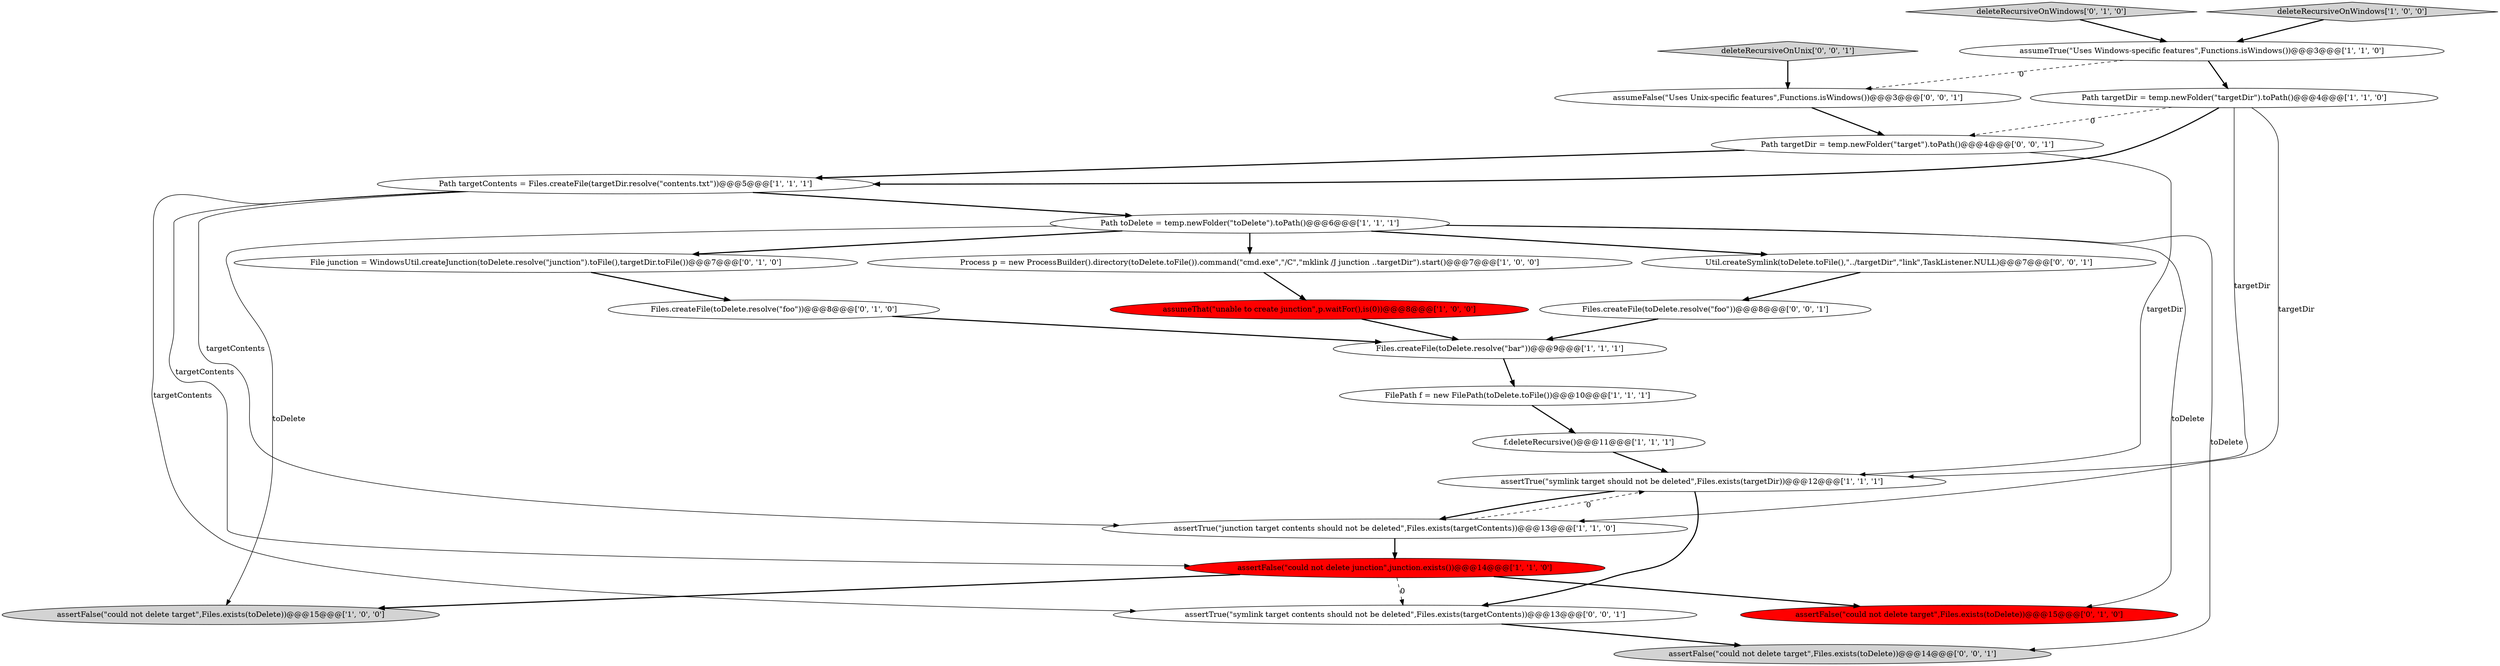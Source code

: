 digraph {
20 [style = filled, label = "Files.createFile(toDelete.resolve(\"foo\"))@@@8@@@['0', '0', '1']", fillcolor = white, shape = ellipse image = "AAA0AAABBB3BBB"];
2 [style = filled, label = "assertFalse(\"could not delete target\",Files.exists(toDelete))@@@15@@@['1', '0', '0']", fillcolor = lightgray, shape = ellipse image = "AAA0AAABBB1BBB"];
8 [style = filled, label = "Files.createFile(toDelete.resolve(\"bar\"))@@@9@@@['1', '1', '1']", fillcolor = white, shape = ellipse image = "AAA0AAABBB1BBB"];
14 [style = filled, label = "assertFalse(\"could not delete target\",Files.exists(toDelete))@@@15@@@['0', '1', '0']", fillcolor = red, shape = ellipse image = "AAA1AAABBB2BBB"];
6 [style = filled, label = "assertFalse(\"could not delete junction\",junction.exists())@@@14@@@['1', '1', '0']", fillcolor = red, shape = ellipse image = "AAA1AAABBB1BBB"];
16 [style = filled, label = "Files.createFile(toDelete.resolve(\"foo\"))@@@8@@@['0', '1', '0']", fillcolor = white, shape = ellipse image = "AAA0AAABBB2BBB"];
15 [style = filled, label = "deleteRecursiveOnWindows['0', '1', '0']", fillcolor = lightgray, shape = diamond image = "AAA0AAABBB2BBB"];
3 [style = filled, label = "f.deleteRecursive()@@@11@@@['1', '1', '1']", fillcolor = white, shape = ellipse image = "AAA0AAABBB1BBB"];
13 [style = filled, label = "assertTrue(\"symlink target should not be deleted\",Files.exists(targetDir))@@@12@@@['1', '1', '1']", fillcolor = white, shape = ellipse image = "AAA0AAABBB1BBB"];
5 [style = filled, label = "deleteRecursiveOnWindows['1', '0', '0']", fillcolor = lightgray, shape = diamond image = "AAA0AAABBB1BBB"];
24 [style = filled, label = "Util.createSymlink(toDelete.toFile(),\"../targetDir\",\"link\",TaskListener.NULL)@@@7@@@['0', '0', '1']", fillcolor = white, shape = ellipse image = "AAA0AAABBB3BBB"];
1 [style = filled, label = "assumeTrue(\"Uses Windows-specific features\",Functions.isWindows())@@@3@@@['1', '1', '0']", fillcolor = white, shape = ellipse image = "AAA0AAABBB1BBB"];
23 [style = filled, label = "deleteRecursiveOnUnix['0', '0', '1']", fillcolor = lightgray, shape = diamond image = "AAA0AAABBB3BBB"];
22 [style = filled, label = "assumeFalse(\"Uses Unix-specific features\",Functions.isWindows())@@@3@@@['0', '0', '1']", fillcolor = white, shape = ellipse image = "AAA0AAABBB3BBB"];
9 [style = filled, label = "Process p = new ProcessBuilder().directory(toDelete.toFile()).command(\"cmd.exe\",\"/C\",\"mklink /J junction ..\targetDir\").start()@@@7@@@['1', '0', '0']", fillcolor = white, shape = ellipse image = "AAA0AAABBB1BBB"];
4 [style = filled, label = "assertTrue(\"junction target contents should not be deleted\",Files.exists(targetContents))@@@13@@@['1', '1', '0']", fillcolor = white, shape = ellipse image = "AAA0AAABBB1BBB"];
19 [style = filled, label = "Path targetDir = temp.newFolder(\"target\").toPath()@@@4@@@['0', '0', '1']", fillcolor = white, shape = ellipse image = "AAA0AAABBB3BBB"];
7 [style = filled, label = "FilePath f = new FilePath(toDelete.toFile())@@@10@@@['1', '1', '1']", fillcolor = white, shape = ellipse image = "AAA0AAABBB1BBB"];
10 [style = filled, label = "Path targetContents = Files.createFile(targetDir.resolve(\"contents.txt\"))@@@5@@@['1', '1', '1']", fillcolor = white, shape = ellipse image = "AAA0AAABBB1BBB"];
18 [style = filled, label = "assertTrue(\"symlink target contents should not be deleted\",Files.exists(targetContents))@@@13@@@['0', '0', '1']", fillcolor = white, shape = ellipse image = "AAA0AAABBB3BBB"];
0 [style = filled, label = "Path toDelete = temp.newFolder(\"toDelete\").toPath()@@@6@@@['1', '1', '1']", fillcolor = white, shape = ellipse image = "AAA0AAABBB1BBB"];
12 [style = filled, label = "assumeThat(\"unable to create junction\",p.waitFor(),is(0))@@@8@@@['1', '0', '0']", fillcolor = red, shape = ellipse image = "AAA1AAABBB1BBB"];
11 [style = filled, label = "Path targetDir = temp.newFolder(\"targetDir\").toPath()@@@4@@@['1', '1', '0']", fillcolor = white, shape = ellipse image = "AAA0AAABBB1BBB"];
17 [style = filled, label = "File junction = WindowsUtil.createJunction(toDelete.resolve(\"junction\").toFile(),targetDir.toFile())@@@7@@@['0', '1', '0']", fillcolor = white, shape = ellipse image = "AAA0AAABBB2BBB"];
21 [style = filled, label = "assertFalse(\"could not delete target\",Files.exists(toDelete))@@@14@@@['0', '0', '1']", fillcolor = lightgray, shape = ellipse image = "AAA0AAABBB3BBB"];
0->9 [style = bold, label=""];
16->8 [style = bold, label=""];
22->19 [style = bold, label=""];
4->6 [style = bold, label=""];
0->14 [style = solid, label="toDelete"];
0->17 [style = bold, label=""];
10->6 [style = solid, label="targetContents"];
19->10 [style = bold, label=""];
19->13 [style = solid, label="targetDir"];
0->21 [style = solid, label="toDelete"];
10->18 [style = solid, label="targetContents"];
7->3 [style = bold, label=""];
8->7 [style = bold, label=""];
1->11 [style = bold, label=""];
1->22 [style = dashed, label="0"];
6->18 [style = dashed, label="0"];
6->2 [style = bold, label=""];
24->20 [style = bold, label=""];
6->14 [style = bold, label=""];
0->2 [style = solid, label="toDelete"];
5->1 [style = bold, label=""];
20->8 [style = bold, label=""];
23->22 [style = bold, label=""];
11->19 [style = dashed, label="0"];
11->10 [style = bold, label=""];
12->8 [style = bold, label=""];
0->24 [style = bold, label=""];
10->0 [style = bold, label=""];
10->4 [style = solid, label="targetContents"];
11->13 [style = solid, label="targetDir"];
3->13 [style = bold, label=""];
9->12 [style = bold, label=""];
18->21 [style = bold, label=""];
4->13 [style = dashed, label="0"];
13->4 [style = bold, label=""];
11->4 [style = solid, label="targetDir"];
17->16 [style = bold, label=""];
13->18 [style = bold, label=""];
15->1 [style = bold, label=""];
}

